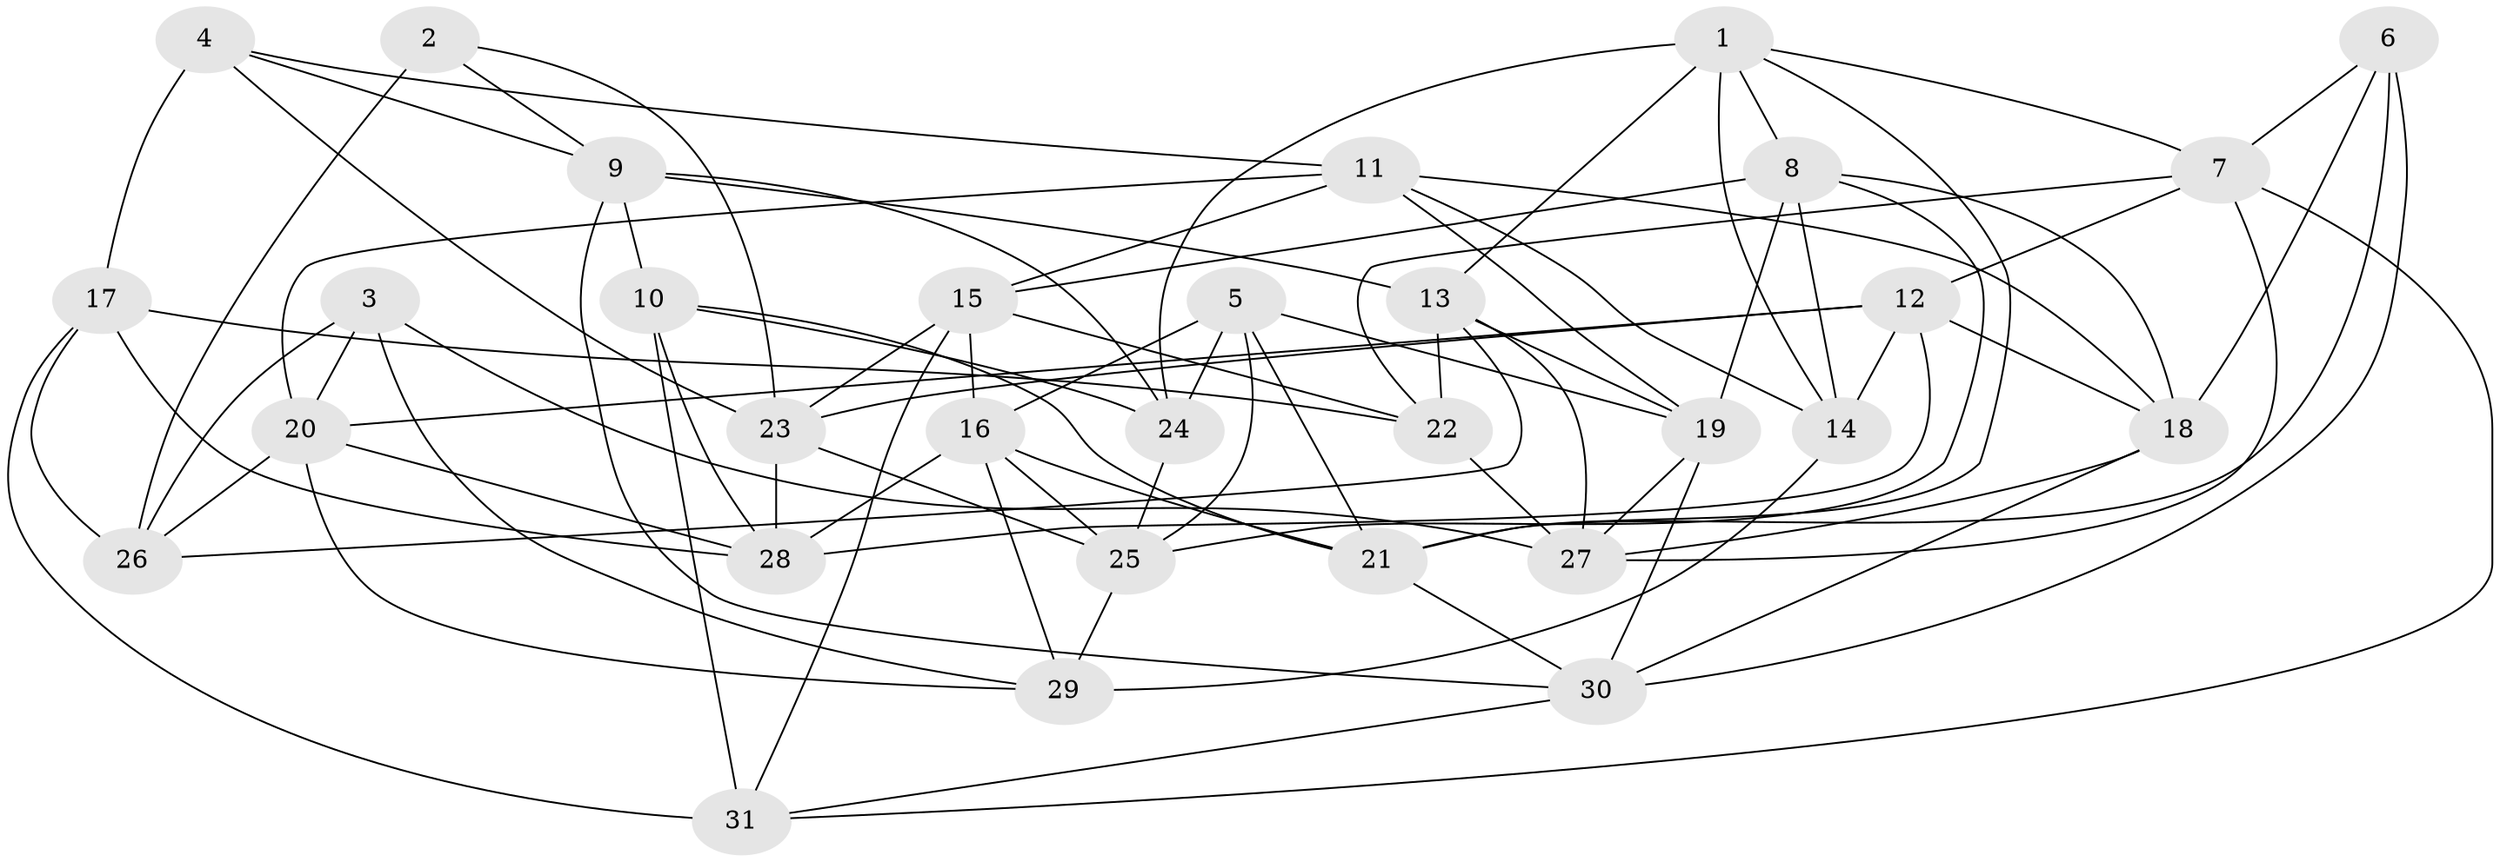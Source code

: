 // original degree distribution, {4: 1.0}
// Generated by graph-tools (version 1.1) at 2025/50/03/09/25 03:50:45]
// undirected, 31 vertices, 84 edges
graph export_dot {
graph [start="1"]
  node [color=gray90,style=filled];
  1;
  2;
  3;
  4;
  5;
  6;
  7;
  8;
  9;
  10;
  11;
  12;
  13;
  14;
  15;
  16;
  17;
  18;
  19;
  20;
  21;
  22;
  23;
  24;
  25;
  26;
  27;
  28;
  29;
  30;
  31;
  1 -- 7 [weight=1.0];
  1 -- 8 [weight=1.0];
  1 -- 13 [weight=1.0];
  1 -- 14 [weight=1.0];
  1 -- 21 [weight=1.0];
  1 -- 24 [weight=1.0];
  2 -- 9 [weight=1.0];
  2 -- 23 [weight=1.0];
  2 -- 26 [weight=2.0];
  3 -- 20 [weight=1.0];
  3 -- 26 [weight=1.0];
  3 -- 27 [weight=1.0];
  3 -- 29 [weight=1.0];
  4 -- 9 [weight=1.0];
  4 -- 11 [weight=1.0];
  4 -- 17 [weight=1.0];
  4 -- 23 [weight=1.0];
  5 -- 16 [weight=1.0];
  5 -- 19 [weight=1.0];
  5 -- 21 [weight=1.0];
  5 -- 24 [weight=2.0];
  5 -- 25 [weight=1.0];
  6 -- 7 [weight=1.0];
  6 -- 18 [weight=1.0];
  6 -- 21 [weight=1.0];
  6 -- 30 [weight=1.0];
  7 -- 12 [weight=1.0];
  7 -- 22 [weight=1.0];
  7 -- 27 [weight=1.0];
  7 -- 31 [weight=1.0];
  8 -- 14 [weight=1.0];
  8 -- 15 [weight=1.0];
  8 -- 18 [weight=1.0];
  8 -- 19 [weight=1.0];
  8 -- 25 [weight=1.0];
  9 -- 10 [weight=1.0];
  9 -- 13 [weight=1.0];
  9 -- 24 [weight=1.0];
  9 -- 30 [weight=1.0];
  10 -- 21 [weight=1.0];
  10 -- 24 [weight=1.0];
  10 -- 28 [weight=1.0];
  10 -- 31 [weight=2.0];
  11 -- 14 [weight=1.0];
  11 -- 15 [weight=1.0];
  11 -- 18 [weight=1.0];
  11 -- 19 [weight=1.0];
  11 -- 20 [weight=1.0];
  12 -- 14 [weight=1.0];
  12 -- 18 [weight=1.0];
  12 -- 20 [weight=1.0];
  12 -- 23 [weight=1.0];
  12 -- 28 [weight=1.0];
  13 -- 19 [weight=1.0];
  13 -- 22 [weight=1.0];
  13 -- 26 [weight=1.0];
  13 -- 27 [weight=1.0];
  14 -- 29 [weight=2.0];
  15 -- 16 [weight=1.0];
  15 -- 22 [weight=1.0];
  15 -- 23 [weight=1.0];
  15 -- 31 [weight=1.0];
  16 -- 21 [weight=1.0];
  16 -- 25 [weight=1.0];
  16 -- 28 [weight=1.0];
  16 -- 29 [weight=1.0];
  17 -- 22 [weight=2.0];
  17 -- 26 [weight=1.0];
  17 -- 28 [weight=1.0];
  17 -- 31 [weight=1.0];
  18 -- 27 [weight=1.0];
  18 -- 30 [weight=1.0];
  19 -- 27 [weight=1.0];
  19 -- 30 [weight=1.0];
  20 -- 26 [weight=1.0];
  20 -- 28 [weight=1.0];
  20 -- 29 [weight=1.0];
  21 -- 30 [weight=1.0];
  22 -- 27 [weight=1.0];
  23 -- 25 [weight=1.0];
  23 -- 28 [weight=1.0];
  24 -- 25 [weight=1.0];
  25 -- 29 [weight=1.0];
  30 -- 31 [weight=1.0];
}
